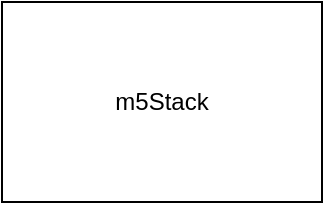 <mxfile version="14.4.9" type="github">
  <diagram id="JMVW4VKieBPlmQIHoedn" name="Page-1">
    <mxGraphModel dx="1422" dy="762" grid="1" gridSize="10" guides="1" tooltips="1" connect="1" arrows="1" fold="1" page="1" pageScale="1" pageWidth="827" pageHeight="1169" math="0" shadow="0">
      <root>
        <mxCell id="0" />
        <mxCell id="1" parent="0" />
        <mxCell id="Rmg1uCzJ_VwoZsZOOwg5-1" value="m5Stack&lt;br&gt;" style="rounded=0;whiteSpace=wrap;html=1;" vertex="1" parent="1">
          <mxGeometry x="334" y="310" width="160" height="100" as="geometry" />
        </mxCell>
      </root>
    </mxGraphModel>
  </diagram>
</mxfile>
